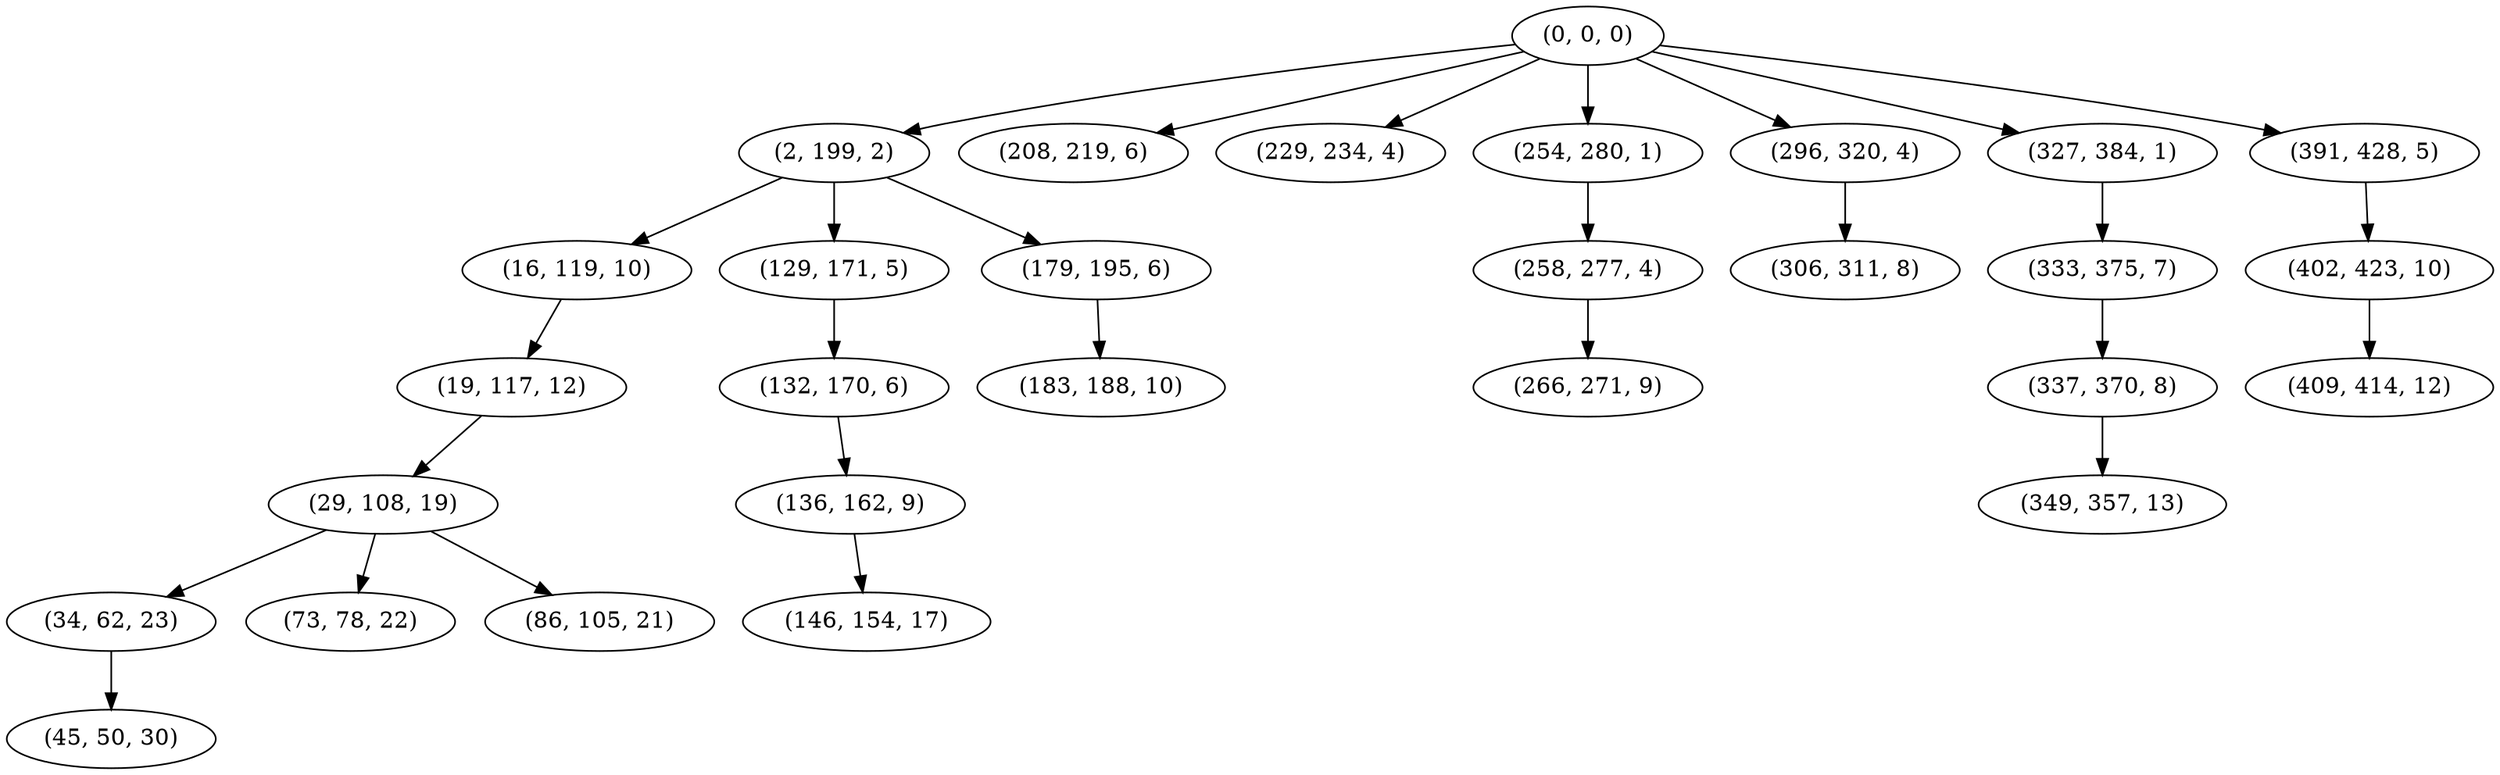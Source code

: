 digraph tree {
    "(0, 0, 0)";
    "(2, 199, 2)";
    "(16, 119, 10)";
    "(19, 117, 12)";
    "(29, 108, 19)";
    "(34, 62, 23)";
    "(45, 50, 30)";
    "(73, 78, 22)";
    "(86, 105, 21)";
    "(129, 171, 5)";
    "(132, 170, 6)";
    "(136, 162, 9)";
    "(146, 154, 17)";
    "(179, 195, 6)";
    "(183, 188, 10)";
    "(208, 219, 6)";
    "(229, 234, 4)";
    "(254, 280, 1)";
    "(258, 277, 4)";
    "(266, 271, 9)";
    "(296, 320, 4)";
    "(306, 311, 8)";
    "(327, 384, 1)";
    "(333, 375, 7)";
    "(337, 370, 8)";
    "(349, 357, 13)";
    "(391, 428, 5)";
    "(402, 423, 10)";
    "(409, 414, 12)";
    "(0, 0, 0)" -> "(2, 199, 2)";
    "(0, 0, 0)" -> "(208, 219, 6)";
    "(0, 0, 0)" -> "(229, 234, 4)";
    "(0, 0, 0)" -> "(254, 280, 1)";
    "(0, 0, 0)" -> "(296, 320, 4)";
    "(0, 0, 0)" -> "(327, 384, 1)";
    "(0, 0, 0)" -> "(391, 428, 5)";
    "(2, 199, 2)" -> "(16, 119, 10)";
    "(2, 199, 2)" -> "(129, 171, 5)";
    "(2, 199, 2)" -> "(179, 195, 6)";
    "(16, 119, 10)" -> "(19, 117, 12)";
    "(19, 117, 12)" -> "(29, 108, 19)";
    "(29, 108, 19)" -> "(34, 62, 23)";
    "(29, 108, 19)" -> "(73, 78, 22)";
    "(29, 108, 19)" -> "(86, 105, 21)";
    "(34, 62, 23)" -> "(45, 50, 30)";
    "(129, 171, 5)" -> "(132, 170, 6)";
    "(132, 170, 6)" -> "(136, 162, 9)";
    "(136, 162, 9)" -> "(146, 154, 17)";
    "(179, 195, 6)" -> "(183, 188, 10)";
    "(254, 280, 1)" -> "(258, 277, 4)";
    "(258, 277, 4)" -> "(266, 271, 9)";
    "(296, 320, 4)" -> "(306, 311, 8)";
    "(327, 384, 1)" -> "(333, 375, 7)";
    "(333, 375, 7)" -> "(337, 370, 8)";
    "(337, 370, 8)" -> "(349, 357, 13)";
    "(391, 428, 5)" -> "(402, 423, 10)";
    "(402, 423, 10)" -> "(409, 414, 12)";
}

